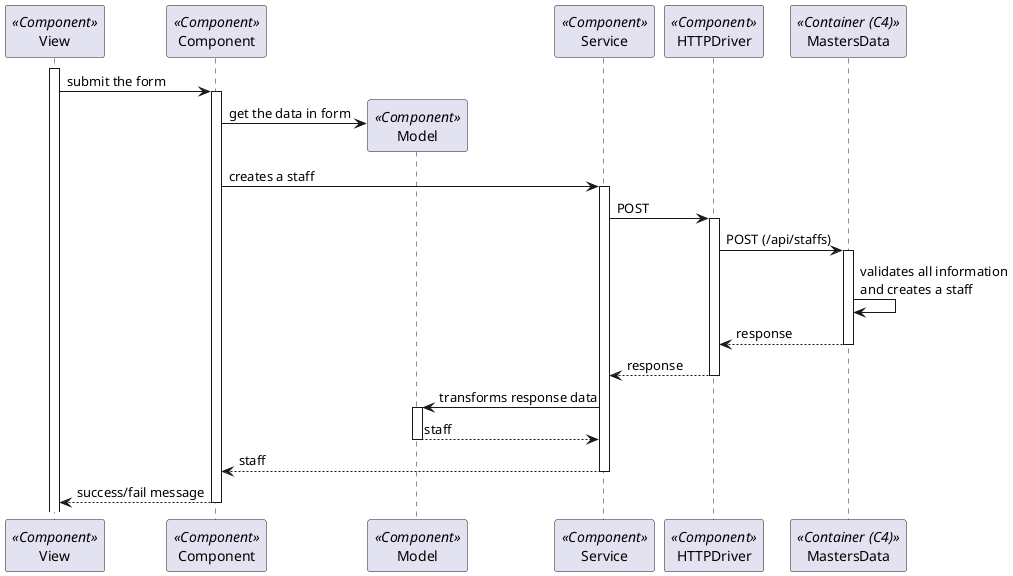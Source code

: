 ```plantuml
@startuml Process_View
participant View as View <<Component>>
participant Component as Component <<Component>>
participant Model as Model <<Component>>
participant Service as Service <<Component>>
participant HTTPDriver as HTTPDriver <<Component>>
participant MastersData as BE <<Container (C4)>>

activate View
View -> Component: submit the form
activate Component
Component -> Model**: get the data in form
Component -> Service: creates a staff
activate Service
Service -> HTTPDriver: POST
activate HTTPDriver
HTTPDriver -> BE: POST (/api/staffs)
activate BE
BE -> BE: validates all information\nand creates a staff
return response
return response
Service -> Model: transforms response data
activate Model
return staff
return staff
return success/fail message

@enduml
```
